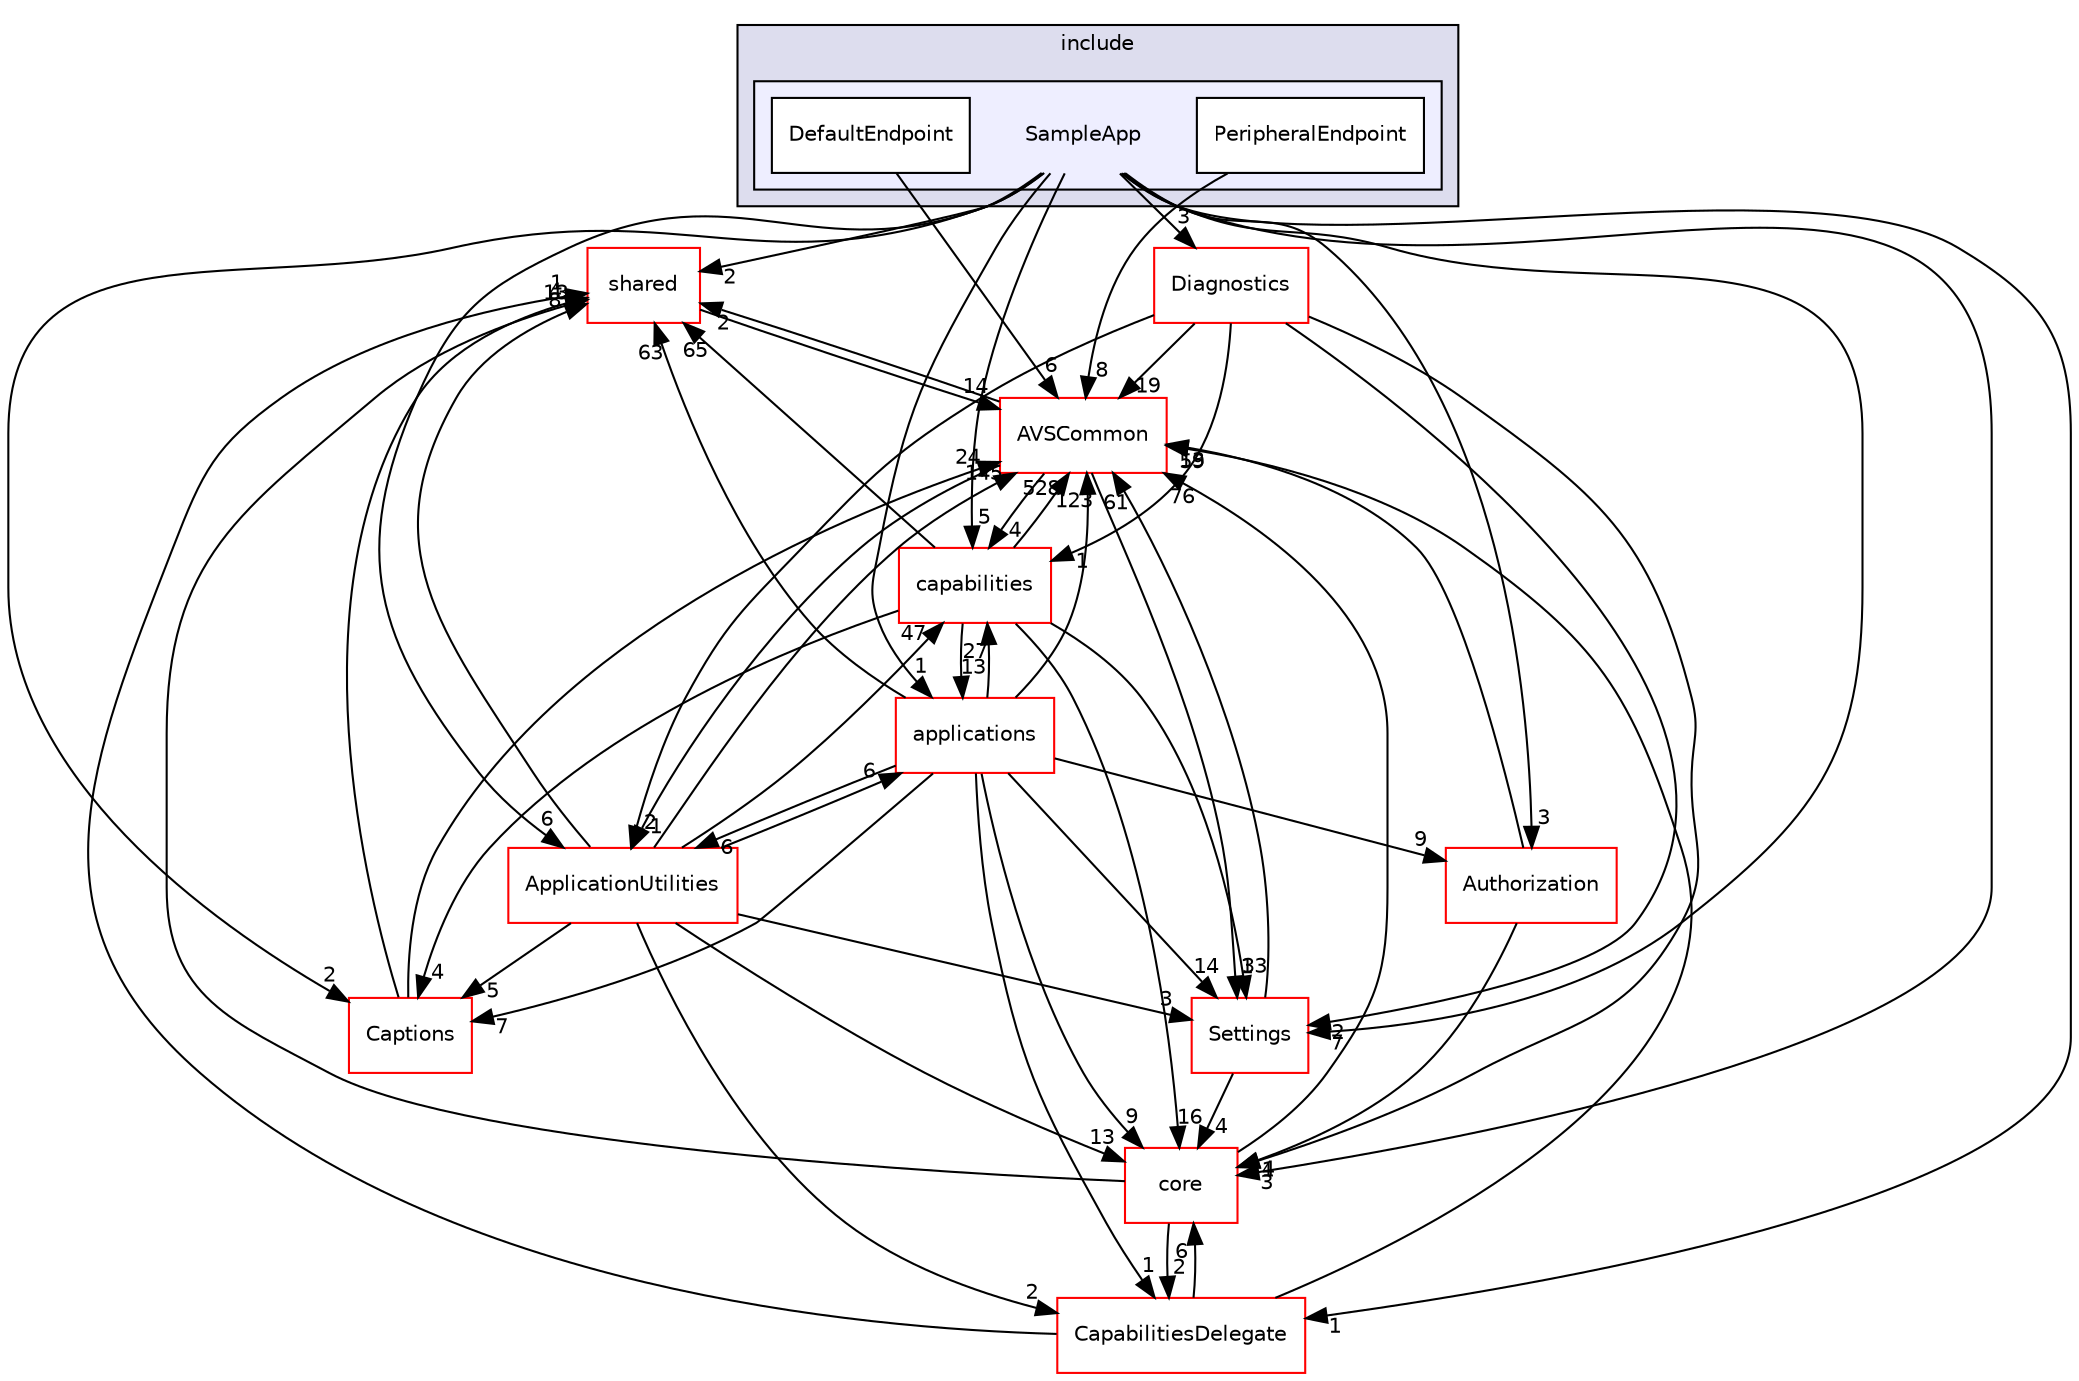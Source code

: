 digraph "/workplace/avs-device-sdk/SampleApp/include/SampleApp" {
  compound=true
  node [ fontsize="10", fontname="Helvetica"];
  edge [ labelfontsize="10", labelfontname="Helvetica"];
  subgraph clusterdir_db613c36c14f3946188c6043fb421073 {
    graph [ bgcolor="#ddddee", pencolor="black", label="include" fontname="Helvetica", fontsize="10", URL="dir_db613c36c14f3946188c6043fb421073.html"]
  subgraph clusterdir_830f5381c57e8a6474fdf7a7193759cc {
    graph [ bgcolor="#eeeeff", pencolor="black", label="" URL="dir_830f5381c57e8a6474fdf7a7193759cc.html"];
    dir_830f5381c57e8a6474fdf7a7193759cc [shape=plaintext label="SampleApp"];
    dir_496e1a317ec2a98f3d1fbdab06943a09 [shape=box label="DefaultEndpoint" color="black" fillcolor="white" style="filled" URL="dir_496e1a317ec2a98f3d1fbdab06943a09.html"];
    dir_5114f5bd76da1ef248c2d1bf87127c13 [shape=box label="PeripheralEndpoint" color="black" fillcolor="white" style="filled" URL="dir_5114f5bd76da1ef248c2d1bf87127c13.html"];
  }
  }
  dir_9982052f7ce695d12571567315b2fafa [shape=box label="shared" fillcolor="white" style="filled" color="red" URL="dir_9982052f7ce695d12571567315b2fafa.html"];
  dir_748b5abbb33df61eda67007924a1a0cb [shape=box label="ApplicationUtilities" fillcolor="white" style="filled" color="red" URL="dir_748b5abbb33df61eda67007924a1a0cb.html"];
  dir_335e938d2c12c5a13717c0a8a9316e75 [shape=box label="Diagnostics" fillcolor="white" style="filled" color="red" URL="dir_335e938d2c12c5a13717c0a8a9316e75.html"];
  dir_a6e4fee11f07c3b70486e88fe92cbbdc [shape=box label="applications" fillcolor="white" style="filled" color="red" URL="dir_a6e4fee11f07c3b70486e88fe92cbbdc.html"];
  dir_de0e77330fd0ab33359e90b501923c8e [shape=box label="Captions" fillcolor="white" style="filled" color="red" URL="dir_de0e77330fd0ab33359e90b501923c8e.html"];
  dir_cb95416188067ed3b93365313f46b1cf [shape=box label="Authorization" fillcolor="white" style="filled" color="red" URL="dir_cb95416188067ed3b93365313f46b1cf.html"];
  dir_8ae0dd75af039a94f4269584fb8eef13 [shape=box label="Settings" fillcolor="white" style="filled" color="red" URL="dir_8ae0dd75af039a94f4269584fb8eef13.html"];
  dir_13e65effb2bde530b17b3d5eefcd0266 [shape=box label="AVSCommon" fillcolor="white" style="filled" color="red" URL="dir_13e65effb2bde530b17b3d5eefcd0266.html"];
  dir_4270bfced15e0e73154b13468c7c9ad9 [shape=box label="core" fillcolor="white" style="filled" color="red" URL="dir_4270bfced15e0e73154b13468c7c9ad9.html"];
  dir_55f1e16e469d547c636a522dac21b8a1 [shape=box label="capabilities" fillcolor="white" style="filled" color="red" URL="dir_55f1e16e469d547c636a522dac21b8a1.html"];
  dir_924a657fe36215a0159270de1b610651 [shape=box label="CapabilitiesDelegate" fillcolor="white" style="filled" color="red" URL="dir_924a657fe36215a0159270de1b610651.html"];
  dir_9982052f7ce695d12571567315b2fafa->dir_13e65effb2bde530b17b3d5eefcd0266 [headlabel="14", labeldistance=1.5 headhref="dir_000598_000017.html"];
  dir_830f5381c57e8a6474fdf7a7193759cc->dir_9982052f7ce695d12571567315b2fafa [headlabel="2", labeldistance=1.5 headhref="dir_000119_000598.html"];
  dir_830f5381c57e8a6474fdf7a7193759cc->dir_748b5abbb33df61eda67007924a1a0cb [headlabel="6", labeldistance=1.5 headhref="dir_000119_000113.html"];
  dir_830f5381c57e8a6474fdf7a7193759cc->dir_335e938d2c12c5a13717c0a8a9316e75 [headlabel="3", labeldistance=1.5 headhref="dir_000119_000509.html"];
  dir_830f5381c57e8a6474fdf7a7193759cc->dir_a6e4fee11f07c3b70486e88fe92cbbdc [headlabel="1", labeldistance=1.5 headhref="dir_000119_000028.html"];
  dir_830f5381c57e8a6474fdf7a7193759cc->dir_de0e77330fd0ab33359e90b501923c8e [headlabel="2", labeldistance=1.5 headhref="dir_000119_000435.html"];
  dir_830f5381c57e8a6474fdf7a7193759cc->dir_cb95416188067ed3b93365313f46b1cf [headlabel="3", labeldistance=1.5 headhref="dir_000119_000578.html"];
  dir_830f5381c57e8a6474fdf7a7193759cc->dir_8ae0dd75af039a94f4269584fb8eef13 [headlabel="7", labeldistance=1.5 headhref="dir_000119_000588.html"];
  dir_830f5381c57e8a6474fdf7a7193759cc->dir_4270bfced15e0e73154b13468c7c9ad9 [headlabel="3", labeldistance=1.5 headhref="dir_000119_000461.html"];
  dir_830f5381c57e8a6474fdf7a7193759cc->dir_55f1e16e469d547c636a522dac21b8a1 [headlabel="5", labeldistance=1.5 headhref="dir_000119_000149.html"];
  dir_830f5381c57e8a6474fdf7a7193759cc->dir_924a657fe36215a0159270de1b610651 [headlabel="1", labeldistance=1.5 headhref="dir_000119_000009.html"];
  dir_748b5abbb33df61eda67007924a1a0cb->dir_9982052f7ce695d12571567315b2fafa [headlabel="8", labeldistance=1.5 headhref="dir_000113_000598.html"];
  dir_748b5abbb33df61eda67007924a1a0cb->dir_a6e4fee11f07c3b70486e88fe92cbbdc [headlabel="6", labeldistance=1.5 headhref="dir_000113_000028.html"];
  dir_748b5abbb33df61eda67007924a1a0cb->dir_de0e77330fd0ab33359e90b501923c8e [headlabel="5", labeldistance=1.5 headhref="dir_000113_000435.html"];
  dir_748b5abbb33df61eda67007924a1a0cb->dir_8ae0dd75af039a94f4269584fb8eef13 [headlabel="3", labeldistance=1.5 headhref="dir_000113_000588.html"];
  dir_748b5abbb33df61eda67007924a1a0cb->dir_13e65effb2bde530b17b3d5eefcd0266 [headlabel="145", labeldistance=1.5 headhref="dir_000113_000017.html"];
  dir_748b5abbb33df61eda67007924a1a0cb->dir_4270bfced15e0e73154b13468c7c9ad9 [headlabel="13", labeldistance=1.5 headhref="dir_000113_000461.html"];
  dir_748b5abbb33df61eda67007924a1a0cb->dir_55f1e16e469d547c636a522dac21b8a1 [headlabel="47", labeldistance=1.5 headhref="dir_000113_000149.html"];
  dir_748b5abbb33df61eda67007924a1a0cb->dir_924a657fe36215a0159270de1b610651 [headlabel="2", labeldistance=1.5 headhref="dir_000113_000009.html"];
  dir_335e938d2c12c5a13717c0a8a9316e75->dir_748b5abbb33df61eda67007924a1a0cb [headlabel="2", labeldistance=1.5 headhref="dir_000509_000113.html"];
  dir_335e938d2c12c5a13717c0a8a9316e75->dir_8ae0dd75af039a94f4269584fb8eef13 [headlabel="2", labeldistance=1.5 headhref="dir_000509_000588.html"];
  dir_335e938d2c12c5a13717c0a8a9316e75->dir_13e65effb2bde530b17b3d5eefcd0266 [headlabel="19", labeldistance=1.5 headhref="dir_000509_000017.html"];
  dir_335e938d2c12c5a13717c0a8a9316e75->dir_4270bfced15e0e73154b13468c7c9ad9 [headlabel="1", labeldistance=1.5 headhref="dir_000509_000461.html"];
  dir_335e938d2c12c5a13717c0a8a9316e75->dir_55f1e16e469d547c636a522dac21b8a1 [headlabel="1", labeldistance=1.5 headhref="dir_000509_000149.html"];
  dir_a6e4fee11f07c3b70486e88fe92cbbdc->dir_9982052f7ce695d12571567315b2fafa [headlabel="63", labeldistance=1.5 headhref="dir_000028_000598.html"];
  dir_a6e4fee11f07c3b70486e88fe92cbbdc->dir_748b5abbb33df61eda67007924a1a0cb [headlabel="6", labeldistance=1.5 headhref="dir_000028_000113.html"];
  dir_a6e4fee11f07c3b70486e88fe92cbbdc->dir_de0e77330fd0ab33359e90b501923c8e [headlabel="7", labeldistance=1.5 headhref="dir_000028_000435.html"];
  dir_a6e4fee11f07c3b70486e88fe92cbbdc->dir_cb95416188067ed3b93365313f46b1cf [headlabel="9", labeldistance=1.5 headhref="dir_000028_000578.html"];
  dir_a6e4fee11f07c3b70486e88fe92cbbdc->dir_8ae0dd75af039a94f4269584fb8eef13 [headlabel="14", labeldistance=1.5 headhref="dir_000028_000588.html"];
  dir_a6e4fee11f07c3b70486e88fe92cbbdc->dir_13e65effb2bde530b17b3d5eefcd0266 [headlabel="123", labeldistance=1.5 headhref="dir_000028_000017.html"];
  dir_a6e4fee11f07c3b70486e88fe92cbbdc->dir_4270bfced15e0e73154b13468c7c9ad9 [headlabel="9", labeldistance=1.5 headhref="dir_000028_000461.html"];
  dir_a6e4fee11f07c3b70486e88fe92cbbdc->dir_55f1e16e469d547c636a522dac21b8a1 [headlabel="27", labeldistance=1.5 headhref="dir_000028_000149.html"];
  dir_a6e4fee11f07c3b70486e88fe92cbbdc->dir_924a657fe36215a0159270de1b610651 [headlabel="1", labeldistance=1.5 headhref="dir_000028_000009.html"];
  dir_5114f5bd76da1ef248c2d1bf87127c13->dir_13e65effb2bde530b17b3d5eefcd0266 [headlabel="8", labeldistance=1.5 headhref="dir_000584_000017.html"];
  dir_496e1a317ec2a98f3d1fbdab06943a09->dir_13e65effb2bde530b17b3d5eefcd0266 [headlabel="6", labeldistance=1.5 headhref="dir_000583_000017.html"];
  dir_de0e77330fd0ab33359e90b501923c8e->dir_9982052f7ce695d12571567315b2fafa [headlabel="4", labeldistance=1.5 headhref="dir_000435_000598.html"];
  dir_de0e77330fd0ab33359e90b501923c8e->dir_13e65effb2bde530b17b3d5eefcd0266 [headlabel="24", labeldistance=1.5 headhref="dir_000435_000017.html"];
  dir_cb95416188067ed3b93365313f46b1cf->dir_13e65effb2bde530b17b3d5eefcd0266 [headlabel="13", labeldistance=1.5 headhref="dir_000578_000017.html"];
  dir_cb95416188067ed3b93365313f46b1cf->dir_4270bfced15e0e73154b13468c7c9ad9 [headlabel="4", labeldistance=1.5 headhref="dir_000578_000461.html"];
  dir_8ae0dd75af039a94f4269584fb8eef13->dir_13e65effb2bde530b17b3d5eefcd0266 [headlabel="61", labeldistance=1.5 headhref="dir_000588_000017.html"];
  dir_8ae0dd75af039a94f4269584fb8eef13->dir_4270bfced15e0e73154b13468c7c9ad9 [headlabel="4", labeldistance=1.5 headhref="dir_000588_000461.html"];
  dir_13e65effb2bde530b17b3d5eefcd0266->dir_9982052f7ce695d12571567315b2fafa [headlabel="2", labeldistance=1.5 headhref="dir_000017_000598.html"];
  dir_13e65effb2bde530b17b3d5eefcd0266->dir_748b5abbb33df61eda67007924a1a0cb [headlabel="1", labeldistance=1.5 headhref="dir_000017_000113.html"];
  dir_13e65effb2bde530b17b3d5eefcd0266->dir_8ae0dd75af039a94f4269584fb8eef13 [headlabel="1", labeldistance=1.5 headhref="dir_000017_000588.html"];
  dir_13e65effb2bde530b17b3d5eefcd0266->dir_55f1e16e469d547c636a522dac21b8a1 [headlabel="4", labeldistance=1.5 headhref="dir_000017_000149.html"];
  dir_4270bfced15e0e73154b13468c7c9ad9->dir_9982052f7ce695d12571567315b2fafa [headlabel="13", labeldistance=1.5 headhref="dir_000461_000598.html"];
  dir_4270bfced15e0e73154b13468c7c9ad9->dir_13e65effb2bde530b17b3d5eefcd0266 [headlabel="76", labeldistance=1.5 headhref="dir_000461_000017.html"];
  dir_4270bfced15e0e73154b13468c7c9ad9->dir_924a657fe36215a0159270de1b610651 [headlabel="2", labeldistance=1.5 headhref="dir_000461_000009.html"];
  dir_55f1e16e469d547c636a522dac21b8a1->dir_9982052f7ce695d12571567315b2fafa [headlabel="65", labeldistance=1.5 headhref="dir_000149_000598.html"];
  dir_55f1e16e469d547c636a522dac21b8a1->dir_a6e4fee11f07c3b70486e88fe92cbbdc [headlabel="13", labeldistance=1.5 headhref="dir_000149_000028.html"];
  dir_55f1e16e469d547c636a522dac21b8a1->dir_de0e77330fd0ab33359e90b501923c8e [headlabel="4", labeldistance=1.5 headhref="dir_000149_000435.html"];
  dir_55f1e16e469d547c636a522dac21b8a1->dir_8ae0dd75af039a94f4269584fb8eef13 [headlabel="33", labeldistance=1.5 headhref="dir_000149_000588.html"];
  dir_55f1e16e469d547c636a522dac21b8a1->dir_13e65effb2bde530b17b3d5eefcd0266 [headlabel="528", labeldistance=1.5 headhref="dir_000149_000017.html"];
  dir_55f1e16e469d547c636a522dac21b8a1->dir_4270bfced15e0e73154b13468c7c9ad9 [headlabel="16", labeldistance=1.5 headhref="dir_000149_000461.html"];
  dir_924a657fe36215a0159270de1b610651->dir_9982052f7ce695d12571567315b2fafa [headlabel="1", labeldistance=1.5 headhref="dir_000009_000598.html"];
  dir_924a657fe36215a0159270de1b610651->dir_13e65effb2bde530b17b3d5eefcd0266 [headlabel="59", labeldistance=1.5 headhref="dir_000009_000017.html"];
  dir_924a657fe36215a0159270de1b610651->dir_4270bfced15e0e73154b13468c7c9ad9 [headlabel="6", labeldistance=1.5 headhref="dir_000009_000461.html"];
}
